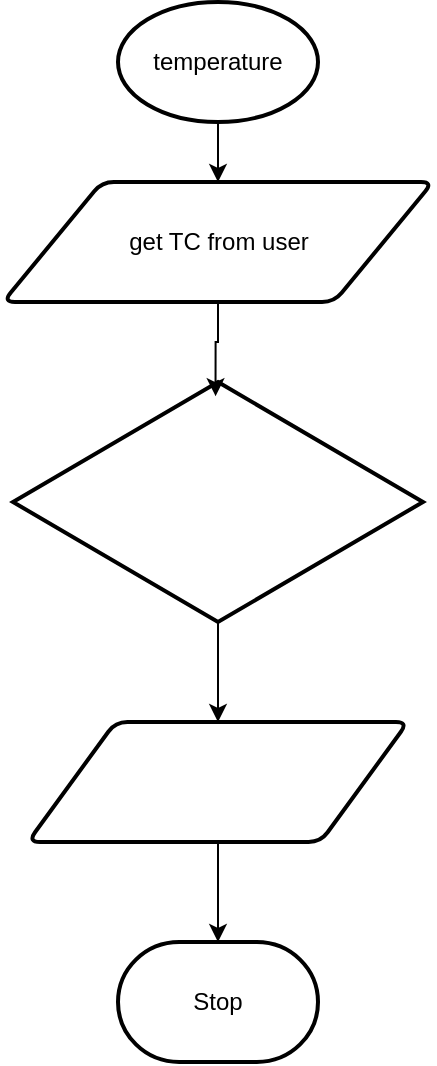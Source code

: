 <mxfile>
    <diagram id="r_Ug84spR0duPUYABwqX" name="Page-1">
        <mxGraphModel dx="861" dy="516" grid="1" gridSize="10" guides="1" tooltips="1" connect="1" arrows="1" fold="1" page="1" pageScale="1" pageWidth="850" pageHeight="1100" math="0" shadow="0">
            <root>
                <mxCell id="0"/>
                <mxCell id="1" parent="0"/>
                <mxCell id="13" style="edgeStyle=none;html=1;" parent="1" source="3" target="11" edge="1">
                    <mxGeometry relative="1" as="geometry"/>
                </mxCell>
                <mxCell id="3" value="temperature" style="strokeWidth=2;html=1;shape=mxgraph.flowchart.start_1;whiteSpace=wrap;" parent="1" vertex="1">
                    <mxGeometry x="265" y="60" width="100" height="60" as="geometry"/>
                </mxCell>
                <mxCell id="5" style="edgeStyle=none;html=1;" parent="1" source="6" target="8" edge="1">
                    <mxGeometry relative="1" as="geometry"/>
                </mxCell>
                <mxCell id="6" value="&lt;font color=&quot;#ffffff&quot;&gt;do math with number&amp;nbsp;&lt;br&gt;&lt;span style=&quot;font-family: &amp;#34;lato&amp;#34; , sans-serif ; font-size: 14.667px ; text-align: left&quot;&gt;Tf = (9/5)*Tc+32&lt;/span&gt;&lt;/font&gt;&lt;div style=&quot;text-align: center&quot;&gt;&lt;b style=&quot;font-family: &amp;#34;arial&amp;#34; , sans-serif ; font-size: 14px ; text-align: left&quot;&gt;&lt;font color=&quot;#ffffff&quot;&gt;°&lt;/font&gt;&lt;/b&gt;&lt;/div&gt;" style="strokeWidth=2;html=1;shape=mxgraph.flowchart.decision;whiteSpace=wrap;" parent="1" vertex="1">
                    <mxGeometry x="212.5" y="250" width="205" height="120" as="geometry"/>
                </mxCell>
                <mxCell id="7" style="edgeStyle=none;html=1;entryX=0.5;entryY=0;entryDx=0;entryDy=0;entryPerimeter=0;" parent="1" source="8" target="9" edge="1">
                    <mxGeometry relative="1" as="geometry"/>
                </mxCell>
                <mxCell id="8" value="&lt;div style=&quot;text-align: left&quot;&gt;&lt;span&gt;&lt;font color=&quot;#ffffff&quot;&gt;Get equal number of&amp;nbsp;&lt;font face=&quot;arial, sans-serif&quot;&gt;&lt;span style=&quot;font-size: 14px&quot;&gt;&lt;b&gt;&amp;nbsp;&lt;/b&gt;&lt;/span&gt;&lt;/font&gt;&lt;/font&gt;&lt;/span&gt;&lt;/div&gt;&lt;span style=&quot;font-family: &amp;#34;source code pro&amp;#34; ; font-size: 14.667px ; text-align: left&quot;&gt;&lt;font color=&quot;#ffffff&quot;&gt;fahrenheit&lt;/font&gt;&lt;/span&gt;" style="shape=parallelogram;html=1;strokeWidth=2;perimeter=parallelogramPerimeter;whiteSpace=wrap;rounded=1;arcSize=12;size=0.23;" parent="1" vertex="1">
                    <mxGeometry x="220" y="420" width="190" height="60" as="geometry"/>
                </mxCell>
                <mxCell id="9" value="Stop" style="strokeWidth=2;html=1;shape=mxgraph.flowchart.terminator;whiteSpace=wrap;" parent="1" vertex="1">
                    <mxGeometry x="265" y="530" width="100" height="60" as="geometry"/>
                </mxCell>
                <mxCell id="12" style="edgeStyle=orthogonalEdgeStyle;html=1;entryX=0.494;entryY=0.059;entryDx=0;entryDy=0;entryPerimeter=0;rounded=0;" parent="1" source="11" target="6" edge="1">
                    <mxGeometry relative="1" as="geometry"/>
                </mxCell>
                <mxCell id="11" value="get TC from user" style="shape=parallelogram;html=1;strokeWidth=2;perimeter=parallelogramPerimeter;whiteSpace=wrap;rounded=1;arcSize=12;size=0.23;" parent="1" vertex="1">
                    <mxGeometry x="207.5" y="150" width="215" height="60" as="geometry"/>
                </mxCell>
            </root>
        </mxGraphModel>
    </diagram>
</mxfile>